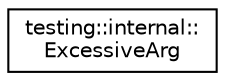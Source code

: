 digraph "Graphical Class Hierarchy"
{
 // INTERACTIVE_SVG=YES
 // LATEX_PDF_SIZE
  edge [fontname="Helvetica",fontsize="10",labelfontname="Helvetica",labelfontsize="10"];
  node [fontname="Helvetica",fontsize="10",shape=record];
  rankdir="LR";
  Node0 [label="testing::internal::\lExcessiveArg",height=0.2,width=0.4,color="black", fillcolor="white", style="filled",URL="$de/d9d/structtesting_1_1internal_1_1_excessive_arg.html",tooltip=" "];
}
